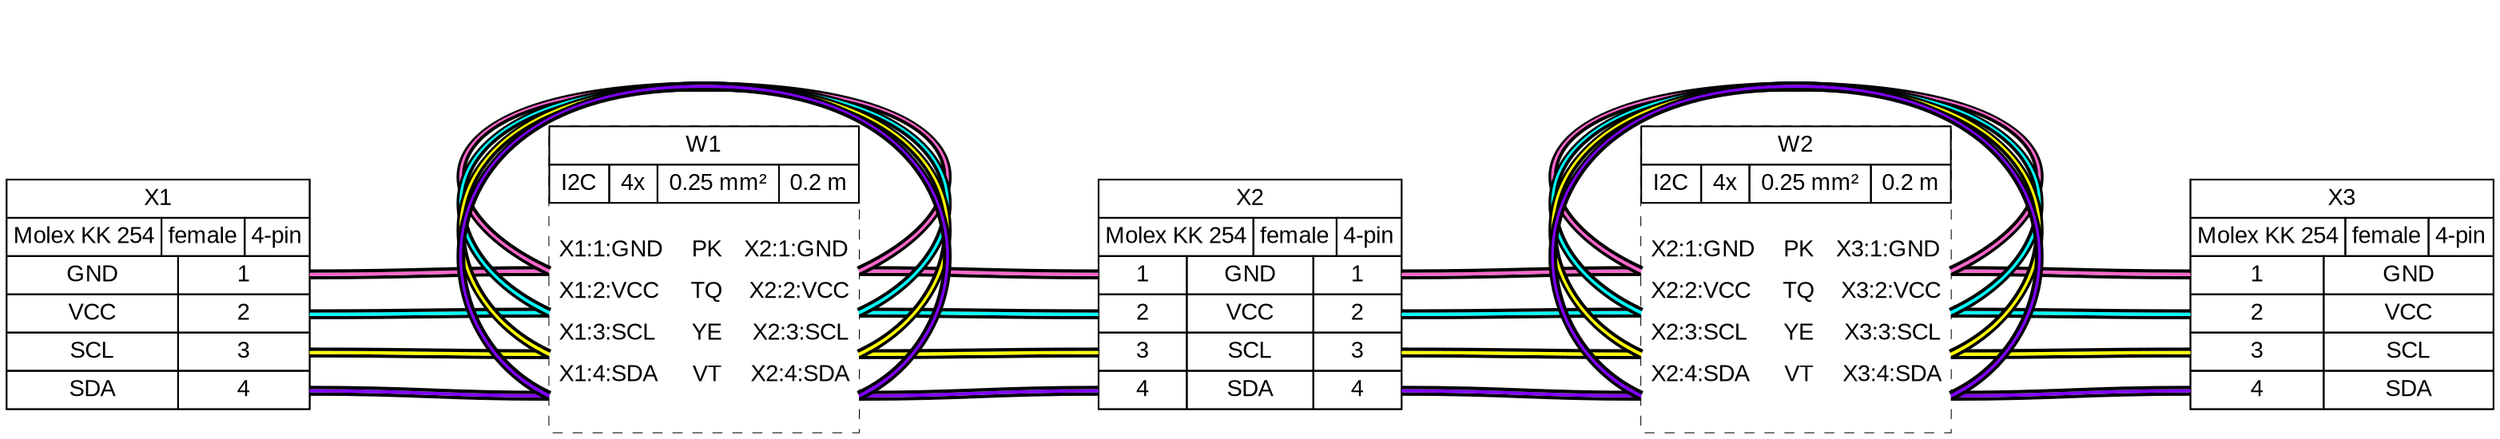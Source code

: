 graph {
// Graph generated by WireViz 0.4-dev251
// https://github.com/formatc1702/WireViz
	graph [bgcolor="#FFFFFF" fontname=arial nodesep=0.33 rankdir=LR ranksep=2]
	node [fillcolor="#FFFFFF" fontname=arial height=0 margin=0 shape=none style=filled width=0]
	edge [fontname=arial style=bold]
	X1 [label=<
<table border="0" cellspacing="0" cellpadding="0" bgcolor="#FFFFFF">
 <tr>
  <td>
   <table border="0" cellborder="1" cellpadding="3" cellspacing="0">
    <tr>
     <td>X1</td>
    </tr>
   </table>
  </td>
 </tr>
 <tr>
  <td>
   <table border="0" cellborder="1" cellpadding="3" cellspacing="0">
    <tr>
     <td>Molex KK 254</td>
     <td>female</td>
     <td>4-pin</td>
    </tr>
   </table>
  </td>
 </tr>
 <tr>
  <td>
   <table border="0" cellborder="1" cellpadding="3" cellspacing="0">
    <tr>
     <td>GND</td>
     []
     <td port="p1r">1</td>
    </tr>
    <tr>
     <td>VCC</td>
     []
     <td port="p2r">2</td>
    </tr>
    <tr>
     <td>SCL</td>
     []
     <td port="p3r">3</td>
    </tr>
    <tr>
     <td>SDA</td>
     []
     <td port="p4r">4</td>
    </tr>
   </table>
  </td>
 </tr>
</table>
> shape=box style=filled]
	X2 [label=<
<table border="0" cellspacing="0" cellpadding="0" bgcolor="#FFFFFF">
 <tr>
  <td>
   <table border="0" cellborder="1" cellpadding="3" cellspacing="0">
    <tr>
     <td>X2</td>
    </tr>
   </table>
  </td>
 </tr>
 <tr>
  <td>
   <table border="0" cellborder="1" cellpadding="3" cellspacing="0">
    <tr>
     <td>Molex KK 254</td>
     <td>female</td>
     <td>4-pin</td>
    </tr>
   </table>
  </td>
 </tr>
 <tr>
  <td>
   <table border="0" cellborder="1" cellpadding="3" cellspacing="0">
    <tr>
     <td port="p1l">1</td>
     <td>GND</td>
     []
     <td port="p1r">1</td>
    </tr>
    <tr>
     <td port="p2l">2</td>
     <td>VCC</td>
     []
     <td port="p2r">2</td>
    </tr>
    <tr>
     <td port="p3l">3</td>
     <td>SCL</td>
     []
     <td port="p3r">3</td>
    </tr>
    <tr>
     <td port="p4l">4</td>
     <td>SDA</td>
     []
     <td port="p4r">4</td>
    </tr>
   </table>
  </td>
 </tr>
</table>
> shape=box style=filled]
	X3 [label=<
<table border="0" cellspacing="0" cellpadding="0" bgcolor="#FFFFFF">
 <tr>
  <td>
   <table border="0" cellborder="1" cellpadding="3" cellspacing="0">
    <tr>
     <td>X3</td>
    </tr>
   </table>
  </td>
 </tr>
 <tr>
  <td>
   <table border="0" cellborder="1" cellpadding="3" cellspacing="0">
    <tr>
     <td>Molex KK 254</td>
     <td>female</td>
     <td>4-pin</td>
    </tr>
   </table>
  </td>
 </tr>
 <tr>
  <td>
   <table border="0" cellborder="1" cellpadding="3" cellspacing="0">
    <tr>
     <td port="p1l">1</td>
     <td>GND</td>
     []
    </tr>
    <tr>
     <td port="p2l">2</td>
     <td>VCC</td>
     []
    </tr>
    <tr>
     <td port="p3l">3</td>
     <td>SCL</td>
     []
    </tr>
    <tr>
     <td port="p4l">4</td>
     <td>SDA</td>
     []
    </tr>
   </table>
  </td>
 </tr>
</table>
> shape=box style=filled]
	W1 [label=<
<table border="0" cellspacing="0" cellpadding="0" bgcolor="#FFFFFF">
 <tr>
  <td>
   <table border="0" cellborder="1" cellpadding="3" cellspacing="0">
    <tr>
     <td>W1</td>
    </tr>
   </table>
  </td>
 </tr>
 <tr>
  <td>
   <table border="0" cellborder="1" cellpadding="3" cellspacing="0">
    <tr>
     <td>I2C</td>
     <td>4x</td>
     <td>0.25 mm²</td>
     <td>0.2 m</td>
    </tr>
   </table>
  </td>
 </tr>
 <tr>
  <td>
   <table border="0" cellborder="0" cellspacing="0">
    <tr>
     <td>&nbsp;</td>
    </tr>
    <tr>
     <td align="left"> X1:1:GND</td>
     <td> </td>
     <td></td>
     <td>PK</td>
     <td> </td>
     <td align="right">X2:1:GND </td>
    </tr>
    <tr>
     <td border="0" cellspacing="0" cellpadding="0" colspan="6" height="6" port="w1">
      <table border="0" cellborder="0" cellspacing="0">
       <tr>
        <td bgcolor="#FFFFFF" border="0" cellpadding="0" colspan="6" height="2"></td>
       </tr>
       <tr>
        <td bgcolor="#FFFFFF" border="0" cellpadding="0" colspan="6" height="2"></td>
       </tr>
       <tr>
        <td bgcolor="#FFFFFF" border="0" cellpadding="0" colspan="6" height="2"></td>
       </tr>
      </table>
     </td>
    </tr>
    <tr>
     <td align="left"> X1:2:VCC</td>
     <td> </td>
     <td></td>
     <td>TQ</td>
     <td> </td>
     <td align="right">X2:2:VCC </td>
    </tr>
    <tr>
     <td border="0" cellspacing="0" cellpadding="0" colspan="6" height="6" port="w2">
      <table border="0" cellborder="0" cellspacing="0">
       <tr>
        <td bgcolor="#FFFFFF" border="0" cellpadding="0" colspan="6" height="2"></td>
       </tr>
       <tr>
        <td bgcolor="#FFFFFF" border="0" cellpadding="0" colspan="6" height="2"></td>
       </tr>
       <tr>
        <td bgcolor="#FFFFFF" border="0" cellpadding="0" colspan="6" height="2"></td>
       </tr>
      </table>
     </td>
    </tr>
    <tr>
     <td align="left"> X1:3:SCL</td>
     <td> </td>
     <td></td>
     <td>YE</td>
     <td> </td>
     <td align="right">X2:3:SCL </td>
    </tr>
    <tr>
     <td border="0" cellspacing="0" cellpadding="0" colspan="6" height="6" port="w3">
      <table border="0" cellborder="0" cellspacing="0">
       <tr>
        <td bgcolor="#FFFFFF" border="0" cellpadding="0" colspan="6" height="2"></td>
       </tr>
       <tr>
        <td bgcolor="#FFFFFF" border="0" cellpadding="0" colspan="6" height="2"></td>
       </tr>
       <tr>
        <td bgcolor="#FFFFFF" border="0" cellpadding="0" colspan="6" height="2"></td>
       </tr>
      </table>
     </td>
    </tr>
    <tr>
     <td align="left"> X1:4:SDA</td>
     <td> </td>
     <td></td>
     <td>VT</td>
     <td> </td>
     <td align="right">X2:4:SDA </td>
    </tr>
    <tr>
     <td border="0" cellspacing="0" cellpadding="0" colspan="6" height="6" port="w4">
      <table border="0" cellborder="0" cellspacing="0">
       <tr>
        <td bgcolor="#FFFFFF" border="0" cellpadding="0" colspan="6" height="2"></td>
       </tr>
       <tr>
        <td bgcolor="#FFFFFF" border="0" cellpadding="0" colspan="6" height="2"></td>
       </tr>
       <tr>
        <td bgcolor="#FFFFFF" border="0" cellpadding="0" colspan="6" height="2"></td>
       </tr>
      </table>
     </td>
    </tr>
    <tr>
     <td>&nbsp;</td>
    </tr>
   </table>
  </td>
 </tr>
</table>
> shape=box style="filled,dashed"]
	edge [color="#000000:#FF66CC:#000000"]
	X1:p1r:e -- W1:w1:w
	W1:w1:e -- X2:p1l:w
	edge [color="#000000:#00FFFF:#000000"]
	X1:p2r:e -- W1:w2:w
	W1:w2:e -- X2:p2l:w
	edge [color="#000000:#FFFF00:#000000"]
	X1:p3r:e -- W1:w3:w
	W1:w3:e -- X2:p3l:w
	edge [color="#000000:#8000FF:#000000"]
	X1:p4r:e -- W1:w4:w
	W1:w4:e -- X2:p4l:w
	W1:w1:e -- W1:w1:w [color="#000000:#FF66CC:#000000" straight=straight]
	W1:w2:e -- W1:w2:w [color="#000000:#00FFFF:#000000" straight=straight]
	W1:w3:e -- W1:w3:w [color="#000000:#FFFF00:#000000" straight=straight]
	W1:w4:e -- W1:w4:w [color="#000000:#8000FF:#000000" straight=straight]
	W2 [label=<
<table border="0" cellspacing="0" cellpadding="0" bgcolor="#FFFFFF">
 <tr>
  <td>
   <table border="0" cellborder="1" cellpadding="3" cellspacing="0">
    <tr>
     <td>W2</td>
    </tr>
   </table>
  </td>
 </tr>
 <tr>
  <td>
   <table border="0" cellborder="1" cellpadding="3" cellspacing="0">
    <tr>
     <td>I2C</td>
     <td>4x</td>
     <td>0.25 mm²</td>
     <td>0.2 m</td>
    </tr>
   </table>
  </td>
 </tr>
 <tr>
  <td>
   <table border="0" cellborder="0" cellspacing="0">
    <tr>
     <td>&nbsp;</td>
    </tr>
    <tr>
     <td align="left"> X2:1:GND</td>
     <td> </td>
     <td></td>
     <td>PK</td>
     <td> </td>
     <td align="right">X3:1:GND </td>
    </tr>
    <tr>
     <td border="0" cellspacing="0" cellpadding="0" colspan="6" height="6" port="w1">
      <table border="0" cellborder="0" cellspacing="0">
       <tr>
        <td bgcolor="#FFFFFF" border="0" cellpadding="0" colspan="6" height="2"></td>
       </tr>
       <tr>
        <td bgcolor="#FFFFFF" border="0" cellpadding="0" colspan="6" height="2"></td>
       </tr>
       <tr>
        <td bgcolor="#FFFFFF" border="0" cellpadding="0" colspan="6" height="2"></td>
       </tr>
      </table>
     </td>
    </tr>
    <tr>
     <td align="left"> X2:2:VCC</td>
     <td> </td>
     <td></td>
     <td>TQ</td>
     <td> </td>
     <td align="right">X3:2:VCC </td>
    </tr>
    <tr>
     <td border="0" cellspacing="0" cellpadding="0" colspan="6" height="6" port="w2">
      <table border="0" cellborder="0" cellspacing="0">
       <tr>
        <td bgcolor="#FFFFFF" border="0" cellpadding="0" colspan="6" height="2"></td>
       </tr>
       <tr>
        <td bgcolor="#FFFFFF" border="0" cellpadding="0" colspan="6" height="2"></td>
       </tr>
       <tr>
        <td bgcolor="#FFFFFF" border="0" cellpadding="0" colspan="6" height="2"></td>
       </tr>
      </table>
     </td>
    </tr>
    <tr>
     <td align="left"> X2:3:SCL</td>
     <td> </td>
     <td></td>
     <td>YE</td>
     <td> </td>
     <td align="right">X3:3:SCL </td>
    </tr>
    <tr>
     <td border="0" cellspacing="0" cellpadding="0" colspan="6" height="6" port="w3">
      <table border="0" cellborder="0" cellspacing="0">
       <tr>
        <td bgcolor="#FFFFFF" border="0" cellpadding="0" colspan="6" height="2"></td>
       </tr>
       <tr>
        <td bgcolor="#FFFFFF" border="0" cellpadding="0" colspan="6" height="2"></td>
       </tr>
       <tr>
        <td bgcolor="#FFFFFF" border="0" cellpadding="0" colspan="6" height="2"></td>
       </tr>
      </table>
     </td>
    </tr>
    <tr>
     <td align="left"> X2:4:SDA</td>
     <td> </td>
     <td></td>
     <td>VT</td>
     <td> </td>
     <td align="right">X3:4:SDA </td>
    </tr>
    <tr>
     <td border="0" cellspacing="0" cellpadding="0" colspan="6" height="6" port="w4">
      <table border="0" cellborder="0" cellspacing="0">
       <tr>
        <td bgcolor="#FFFFFF" border="0" cellpadding="0" colspan="6" height="2"></td>
       </tr>
       <tr>
        <td bgcolor="#FFFFFF" border="0" cellpadding="0" colspan="6" height="2"></td>
       </tr>
       <tr>
        <td bgcolor="#FFFFFF" border="0" cellpadding="0" colspan="6" height="2"></td>
       </tr>
      </table>
     </td>
    </tr>
    <tr>
     <td>&nbsp;</td>
    </tr>
   </table>
  </td>
 </tr>
</table>
> shape=box style="filled,dashed"]
	edge [color="#000000:#FF66CC:#000000"]
	X2:p1r:e -- W2:w1:w
	W2:w1:e -- X3:p1l:w
	edge [color="#000000:#00FFFF:#000000"]
	X2:p2r:e -- W2:w2:w
	W2:w2:e -- X3:p2l:w
	edge [color="#000000:#FFFF00:#000000"]
	X2:p3r:e -- W2:w3:w
	W2:w3:e -- X3:p3l:w
	edge [color="#000000:#8000FF:#000000"]
	X2:p4r:e -- W2:w4:w
	W2:w4:e -- X3:p4l:w
	W2:w1:e -- W2:w1:w [color="#000000:#FF66CC:#000000" straight=straight]
	W2:w2:e -- W2:w2:w [color="#000000:#00FFFF:#000000" straight=straight]
	W2:w3:e -- W2:w3:w [color="#000000:#FFFF00:#000000" straight=straight]
	W2:w4:e -- W2:w4:w [color="#000000:#8000FF:#000000" straight=straight]
}
